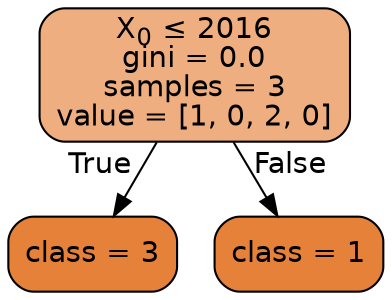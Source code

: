 
    digraph Tree {
    node [shape=box, style="filled, rounded", color="black", fontname=helvetica] ;
    edge [fontname=helvetica] ;
        0 [label=<X<SUB>0</SUB> &le; 2016<br/>gini = 0.0<br/>samples = 3<br/>value = [1, 0, 2, 0]>, fillcolor="#e58139a4"] ;
    1 [label="class = 3", fillcolor="#e58139ff"] ;
    2 [label="class = 1", fillcolor="#e58139ff"] ;
    0 -> 1 [labeldistance=2.5, labelangle=45, headlabel="True"] ;
    0 -> 2 [labeldistance=2.5, labelangle=-45, headlabel="False"] ;

    }
    